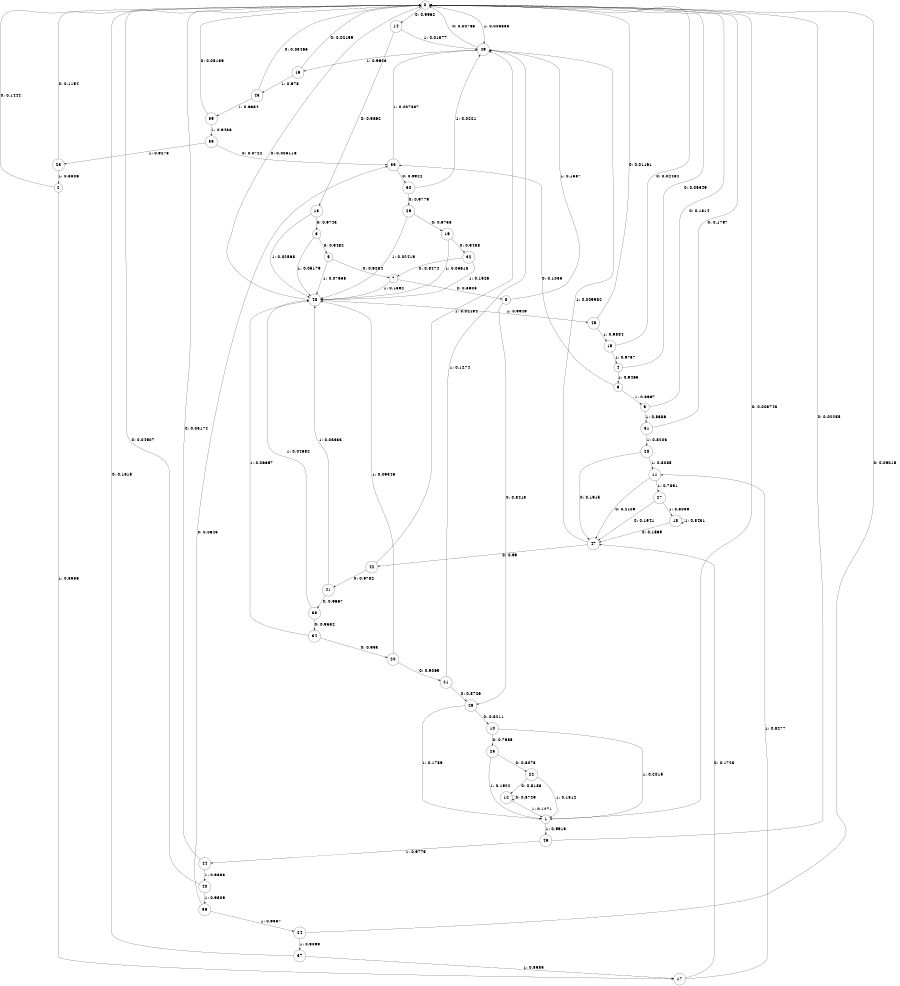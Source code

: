 digraph "ch1_both_L15" {
size = "6,8.5";
ratio = "fill";
node [shape = circle];
node [fontsize = 24];
edge [fontsize = 24];
0 -> 14 [label = "0: 0.9962   "];
0 -> 49 [label = "1: 0.003833  "];
1 -> 0 [label = "0: 0.008743  "];
1 -> 46 [label = "1: 0.9913   "];
2 -> 0 [label = "0: 0.1444   "];
2 -> 17 [label = "1: 0.8556   "];
3 -> 5 [label = "0: 0.9482   "];
3 -> 48 [label = "1: 0.05179  "];
4 -> 0 [label = "0: 0.05349  "];
4 -> 6 [label = "1: 0.9465   "];
5 -> 7 [label = "0: 0.9234   "];
5 -> 48 [label = "1: 0.07658  "];
6 -> 33 [label = "0: 0.1033   "];
6 -> 9 [label = "1: 0.8967   "];
7 -> 8 [label = "0: 0.8608   "];
7 -> 48 [label = "1: 0.1392   "];
8 -> 26 [label = "0: 0.8413   "];
8 -> 49 [label = "1: 0.1587   "];
9 -> 0 [label = "0: 0.1314   "];
9 -> 31 [label = "1: 0.8686   "];
10 -> 25 [label = "0: 0.7985   "];
10 -> 1 [label = "1: 0.2015   "];
11 -> 47 [label = "0: 0.2109   "];
11 -> 27 [label = "1: 0.7891   "];
12 -> 12 [label = "0: 0.8729   "];
12 -> 1 [label = "1: 0.1271   "];
13 -> 3 [label = "0: 0.9743   "];
13 -> 48 [label = "1: 0.02568  "];
14 -> 13 [label = "0: 0.9862   "];
14 -> 49 [label = "1: 0.01377  "];
15 -> 0 [label = "0: 0.02434  "];
15 -> 4 [label = "1: 0.9757   "];
16 -> 0 [label = "0: 0.02199  "];
16 -> 43 [label = "1: 0.978    "];
17 -> 47 [label = "0: 0.1723   "];
17 -> 11 [label = "1: 0.8277   "];
18 -> 47 [label = "0: 0.1569   "];
18 -> 18 [label = "1: 0.8431   "];
19 -> 32 [label = "0: 0.9438   "];
19 -> 48 [label = "1: 0.05618  "];
20 -> 21 [label = "0: 0.9065   "];
20 -> 48 [label = "1: 0.09345  "];
21 -> 26 [label = "0: 0.8726   "];
21 -> 49 [label = "1: 0.1274   "];
22 -> 12 [label = "0: 0.8188   "];
22 -> 1 [label = "1: 0.1812   "];
23 -> 0 [label = "0: 0.1194   "];
23 -> 2 [label = "1: 0.8806   "];
24 -> 0 [label = "0: 0.09015  "];
24 -> 37 [label = "1: 0.9099   "];
25 -> 22 [label = "0: 0.8078   "];
25 -> 1 [label = "1: 0.1922   "];
26 -> 10 [label = "0: 0.8211   "];
26 -> 1 [label = "1: 0.1789   "];
27 -> 47 [label = "0: 0.1941   "];
27 -> 18 [label = "1: 0.8059   "];
28 -> 47 [label = "0: 0.1915   "];
28 -> 11 [label = "1: 0.8085   "];
29 -> 19 [label = "0: 0.9758   "];
29 -> 48 [label = "1: 0.02419  "];
30 -> 29 [label = "0: 0.9779   "];
30 -> 49 [label = "1: 0.0221   "];
31 -> 0 [label = "0: 0.1797   "];
31 -> 28 [label = "1: 0.8203   "];
32 -> 7 [label = "0: 0.8474   "];
32 -> 48 [label = "1: 0.1526   "];
33 -> 30 [label = "0: 0.9922   "];
33 -> 49 [label = "1: 0.007837  "];
34 -> 20 [label = "0: 0.933    "];
34 -> 48 [label = "1: 0.06697  "];
35 -> 33 [label = "0: 0.0722   "];
35 -> 23 [label = "1: 0.9278   "];
36 -> 33 [label = "0: 0.0643   "];
36 -> 24 [label = "1: 0.9357   "];
37 -> 0 [label = "0: 0.1315   "];
37 -> 17 [label = "1: 0.8685   "];
38 -> 34 [label = "0: 0.9532   "];
38 -> 48 [label = "1: 0.04682  "];
39 -> 0 [label = "0: 0.05139  "];
39 -> 35 [label = "1: 0.9486   "];
40 -> 0 [label = "0: 0.04907  "];
40 -> 36 [label = "1: 0.9509   "];
41 -> 38 [label = "0: 0.9667   "];
41 -> 48 [label = "1: 0.03333  "];
42 -> 41 [label = "0: 0.9782   "];
42 -> 49 [label = "1: 0.02184  "];
43 -> 0 [label = "0: 0.03465  "];
43 -> 39 [label = "1: 0.9654   "];
44 -> 0 [label = "0: 0.03174  "];
44 -> 40 [label = "1: 0.9683   "];
45 -> 0 [label = "0: 0.01161  "];
45 -> 15 [label = "1: 0.9884   "];
46 -> 0 [label = "0: 0.02255  "];
46 -> 44 [label = "1: 0.9775   "];
47 -> 42 [label = "0: 0.99     "];
47 -> 49 [label = "1: 0.009982  "];
48 -> 0 [label = "0: 0.005116  "];
48 -> 45 [label = "1: 0.9949   "];
49 -> 0 [label = "0: 0.00768  "];
49 -> 16 [label = "1: 0.9923   "];
}